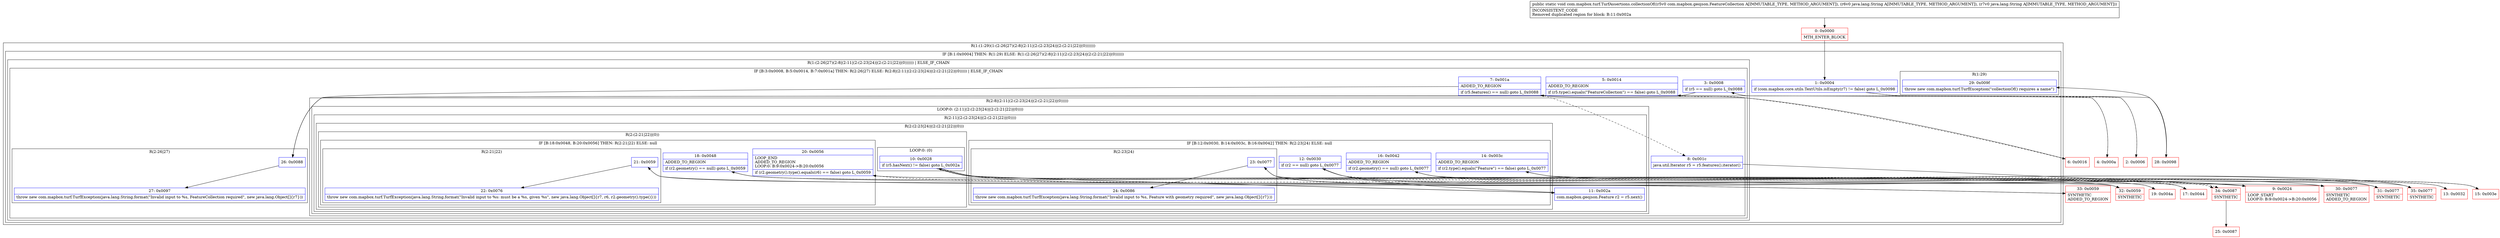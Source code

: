 digraph "CFG forcom.mapbox.turf.TurfAssertions.collectionOf(Lcom\/mapbox\/geojson\/FeatureCollection;Ljava\/lang\/String;Ljava\/lang\/String;)V" {
subgraph cluster_Region_1693542683 {
label = "R(1:(1:29)(1:(2:26|27)(2:8|(2:11|(2:(2:23|24)|(2:(2:21|22)|(0)))))))";
node [shape=record,color=blue];
subgraph cluster_IfRegion_1893747111 {
label = "IF [B:1:0x0004] THEN: R(1:29) ELSE: R(1:(2:26|27)(2:8|(2:11|(2:(2:23|24)|(2:(2:21|22)|(0))))))";
node [shape=record,color=blue];
Node_1 [shape=record,label="{1\:\ 0x0004|if (com.mapbox.core.utils.TextUtils.isEmpty(r7) != false) goto L_0x0098\l}"];
subgraph cluster_Region_2008824120 {
label = "R(1:29)";
node [shape=record,color=blue];
Node_29 [shape=record,label="{29\:\ 0x009f|throw new com.mapbox.turf.TurfException(\"collectionOf() requires a name\")\l}"];
}
subgraph cluster_Region_1307209176 {
label = "R(1:(2:26|27)(2:8|(2:11|(2:(2:23|24)|(2:(2:21|22)|(0)))))) | ELSE_IF_CHAIN\l";
node [shape=record,color=blue];
subgraph cluster_IfRegion_582773967 {
label = "IF [B:3:0x0008, B:5:0x0014, B:7:0x001a] THEN: R(2:26|27) ELSE: R(2:8|(2:11|(2:(2:23|24)|(2:(2:21|22)|(0))))) | ELSE_IF_CHAIN\l";
node [shape=record,color=blue];
Node_3 [shape=record,label="{3\:\ 0x0008|if (r5 == null) goto L_0x0088\l}"];
Node_5 [shape=record,label="{5\:\ 0x0014|ADDED_TO_REGION\l|if (r5.type().equals(\"FeatureCollection\") == false) goto L_0x0088\l}"];
Node_7 [shape=record,label="{7\:\ 0x001a|ADDED_TO_REGION\l|if (r5.features() == null) goto L_0x0088\l}"];
subgraph cluster_Region_1348707406 {
label = "R(2:26|27)";
node [shape=record,color=blue];
Node_26 [shape=record,label="{26\:\ 0x0088}"];
Node_27 [shape=record,label="{27\:\ 0x0097|throw new com.mapbox.turf.TurfException(java.lang.String.format(\"Invalid input to %s, FeatureCollection required\", new java.lang.Object[]\{r7\}))\l}"];
}
subgraph cluster_Region_1174418051 {
label = "R(2:8|(2:11|(2:(2:23|24)|(2:(2:21|22)|(0)))))";
node [shape=record,color=blue];
Node_8 [shape=record,label="{8\:\ 0x001c|java.util.Iterator r5 = r5.features().iterator()\l}"];
subgraph cluster_LoopRegion_1486488374 {
label = "LOOP:0: (2:11|(2:(2:23|24)|(2:(2:21|22)|(0))))";
node [shape=record,color=blue];
Node_10 [shape=record,label="{10\:\ 0x0028|if (r5.hasNext() != false) goto L_0x002a\l}"];
subgraph cluster_Region_419550974 {
label = "R(2:11|(2:(2:23|24)|(2:(2:21|22)|(0))))";
node [shape=record,color=blue];
Node_11 [shape=record,label="{11\:\ 0x002a|com.mapbox.geojson.Feature r2 = r5.next()\l}"];
subgraph cluster_Region_1418547268 {
label = "R(2:(2:23|24)|(2:(2:21|22)|(0)))";
node [shape=record,color=blue];
subgraph cluster_IfRegion_333374588 {
label = "IF [B:12:0x0030, B:14:0x003c, B:16:0x0042] THEN: R(2:23|24) ELSE: null";
node [shape=record,color=blue];
Node_12 [shape=record,label="{12\:\ 0x0030|if (r2 == null) goto L_0x0077\l}"];
Node_14 [shape=record,label="{14\:\ 0x003c|ADDED_TO_REGION\l|if (r2.type().equals(\"Feature\") == false) goto L_0x0077\l}"];
Node_16 [shape=record,label="{16\:\ 0x0042|ADDED_TO_REGION\l|if (r2.geometry() == null) goto L_0x0077\l}"];
subgraph cluster_Region_458606210 {
label = "R(2:23|24)";
node [shape=record,color=blue];
Node_23 [shape=record,label="{23\:\ 0x0077}"];
Node_24 [shape=record,label="{24\:\ 0x0086|throw new com.mapbox.turf.TurfException(java.lang.String.format(\"Invalid input to %s, Feature with geometry required\", new java.lang.Object[]\{r7\}))\l}"];
}
}
subgraph cluster_Region_208946480 {
label = "R(2:(2:21|22)|(0))";
node [shape=record,color=blue];
subgraph cluster_IfRegion_843398026 {
label = "IF [B:18:0x0048, B:20:0x0056] THEN: R(2:21|22) ELSE: null";
node [shape=record,color=blue];
Node_18 [shape=record,label="{18\:\ 0x0048|ADDED_TO_REGION\l|if (r2.geometry() == null) goto L_0x0059\l}"];
Node_20 [shape=record,label="{20\:\ 0x0056|LOOP_END\lADDED_TO_REGION\lLOOP:0: B:9:0x0024\-\>B:20:0x0056\l|if (r2.geometry().type().equals(r6) == false) goto L_0x0059\l}"];
subgraph cluster_Region_1457308858 {
label = "R(2:21|22)";
node [shape=record,color=blue];
Node_21 [shape=record,label="{21\:\ 0x0059}"];
Node_22 [shape=record,label="{22\:\ 0x0076|throw new com.mapbox.turf.TurfException(java.lang.String.format(\"Invalid input to %s: must be a %s, given %s\", new java.lang.Object[]\{r7, r6, r2.geometry().type()\}))\l}"];
}
}
subgraph cluster_LoopRegion_1669888309 {
label = "LOOP:0: (0)";
node [shape=record,color=blue];
Node_10 [shape=record,label="{10\:\ 0x0028|if (r5.hasNext() != false) goto L_0x002a\l}"];
subgraph cluster_Region_1299967409 {
label = "R(0)";
node [shape=record,color=blue];
}
}
}
}
}
}
}
}
}
}
}
Node_0 [shape=record,color=red,label="{0\:\ 0x0000|MTH_ENTER_BLOCK\l}"];
Node_2 [shape=record,color=red,label="{2\:\ 0x0006}"];
Node_4 [shape=record,color=red,label="{4\:\ 0x000a}"];
Node_6 [shape=record,color=red,label="{6\:\ 0x0016}"];
Node_9 [shape=record,color=red,label="{9\:\ 0x0024|LOOP_START\lLOOP:0: B:9:0x0024\-\>B:20:0x0056\l}"];
Node_13 [shape=record,color=red,label="{13\:\ 0x0032}"];
Node_15 [shape=record,color=red,label="{15\:\ 0x003e}"];
Node_17 [shape=record,color=red,label="{17\:\ 0x0044}"];
Node_19 [shape=record,color=red,label="{19\:\ 0x004a}"];
Node_25 [shape=record,color=red,label="{25\:\ 0x0087}"];
Node_28 [shape=record,color=red,label="{28\:\ 0x0098}"];
Node_30 [shape=record,color=red,label="{30\:\ 0x0077|SYNTHETIC\lADDED_TO_REGION\l}"];
Node_31 [shape=record,color=red,label="{31\:\ 0x0077|SYNTHETIC\l}"];
Node_32 [shape=record,color=red,label="{32\:\ 0x0059|SYNTHETIC\l}"];
Node_33 [shape=record,color=red,label="{33\:\ 0x0059|SYNTHETIC\lADDED_TO_REGION\l}"];
Node_34 [shape=record,color=red,label="{34\:\ 0x0087|SYNTHETIC\l}"];
Node_35 [shape=record,color=red,label="{35\:\ 0x0077|SYNTHETIC\l}"];
MethodNode[shape=record,label="{public static void com.mapbox.turf.TurfAssertions.collectionOf((r5v0 com.mapbox.geojson.FeatureCollection A[IMMUTABLE_TYPE, METHOD_ARGUMENT]), (r6v0 java.lang.String A[IMMUTABLE_TYPE, METHOD_ARGUMENT]), (r7v0 java.lang.String A[IMMUTABLE_TYPE, METHOD_ARGUMENT]))  | INCONSISTENT_CODE\lRemoved duplicated region for block: B:11:0x002a \l}"];
MethodNode -> Node_0;
Node_1 -> Node_2[style=dashed];
Node_1 -> Node_28;
Node_3 -> Node_4[style=dashed];
Node_3 -> Node_26;
Node_5 -> Node_6[style=dashed];
Node_5 -> Node_26;
Node_7 -> Node_8[style=dashed];
Node_7 -> Node_26;
Node_26 -> Node_27;
Node_8 -> Node_9;
Node_10 -> Node_11;
Node_10 -> Node_34[style=dashed];
Node_11 -> Node_12;
Node_12 -> Node_13[style=dashed];
Node_12 -> Node_30;
Node_14 -> Node_15[style=dashed];
Node_14 -> Node_35;
Node_16 -> Node_17[style=dashed];
Node_16 -> Node_31;
Node_23 -> Node_24;
Node_18 -> Node_19[style=dashed];
Node_18 -> Node_33;
Node_20 -> Node_9[style=dashed];
Node_20 -> Node_32;
Node_21 -> Node_22;
Node_10 -> Node_11;
Node_10 -> Node_34[style=dashed];
Node_0 -> Node_1;
Node_2 -> Node_3;
Node_4 -> Node_5;
Node_6 -> Node_7;
Node_9 -> Node_10;
Node_13 -> Node_14;
Node_15 -> Node_16;
Node_17 -> Node_18;
Node_19 -> Node_20;
Node_28 -> Node_29;
Node_30 -> Node_23;
Node_31 -> Node_23;
Node_32 -> Node_21;
Node_33 -> Node_21;
Node_34 -> Node_25;
Node_35 -> Node_23;
}

